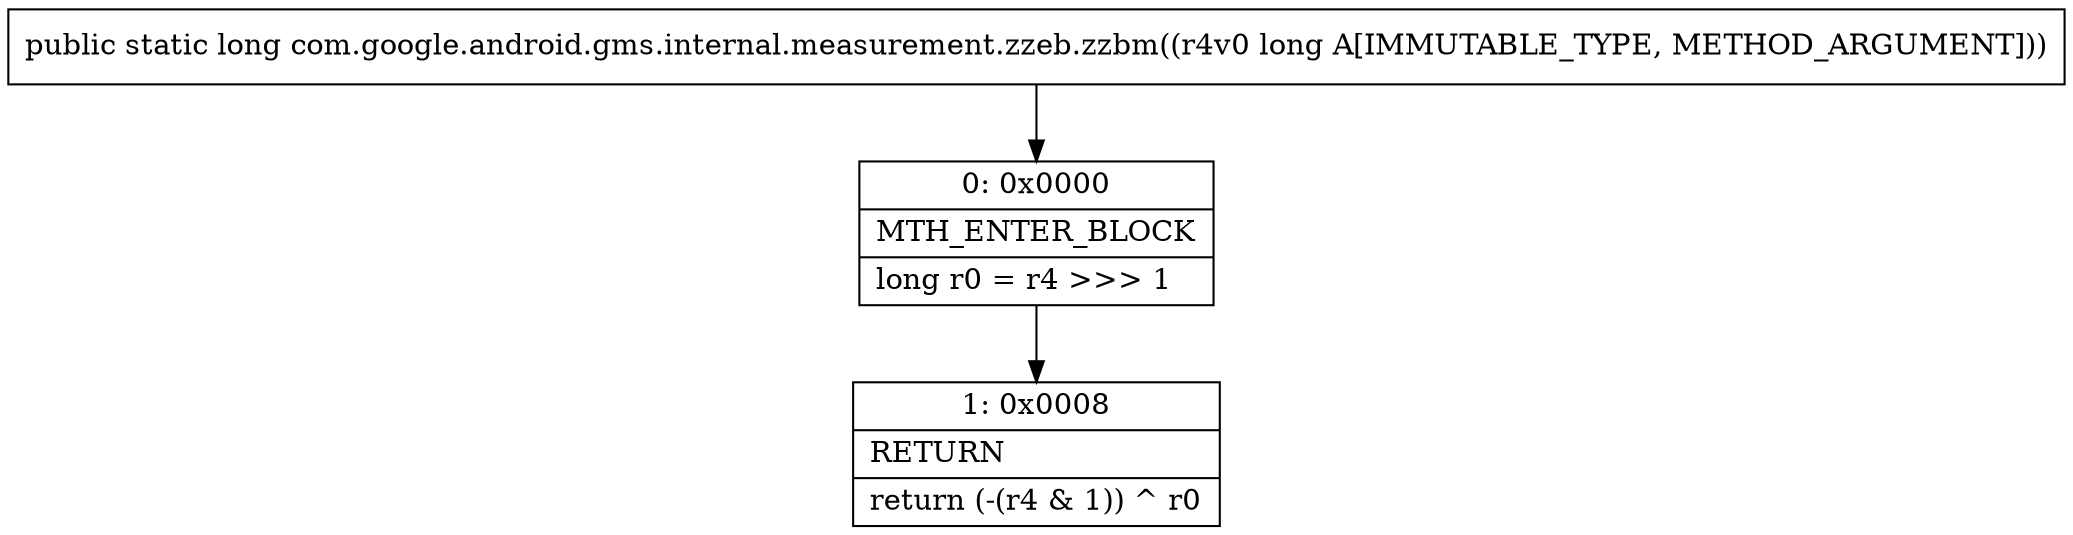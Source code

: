 digraph "CFG forcom.google.android.gms.internal.measurement.zzeb.zzbm(J)J" {
Node_0 [shape=record,label="{0\:\ 0x0000|MTH_ENTER_BLOCK\l|long r0 = r4 \>\>\> 1\l}"];
Node_1 [shape=record,label="{1\:\ 0x0008|RETURN\l|return (\-(r4 & 1)) ^ r0\l}"];
MethodNode[shape=record,label="{public static long com.google.android.gms.internal.measurement.zzeb.zzbm((r4v0 long A[IMMUTABLE_TYPE, METHOD_ARGUMENT])) }"];
MethodNode -> Node_0;
Node_0 -> Node_1;
}

